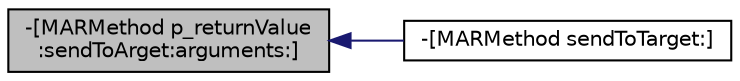 digraph "-[MARMethod p_returnValue:sendToArget:arguments:]"
{
  edge [fontname="Helvetica",fontsize="10",labelfontname="Helvetica",labelfontsize="10"];
  node [fontname="Helvetica",fontsize="10",shape=record];
  rankdir="LR";
  Node34 [label="-[MARMethod p_returnValue\l:sendToArget:arguments:]",height=0.2,width=0.4,color="black", fillcolor="grey75", style="filled", fontcolor="black"];
  Node34 -> Node35 [dir="back",color="midnightblue",fontsize="10",style="solid"];
  Node35 [label="-[MARMethod sendToTarget:]",height=0.2,width=0.4,color="black", fillcolor="white", style="filled",URL="$interface_m_a_r_method.html#ab333674bc483732ef27e9e9c905631df"];
}
